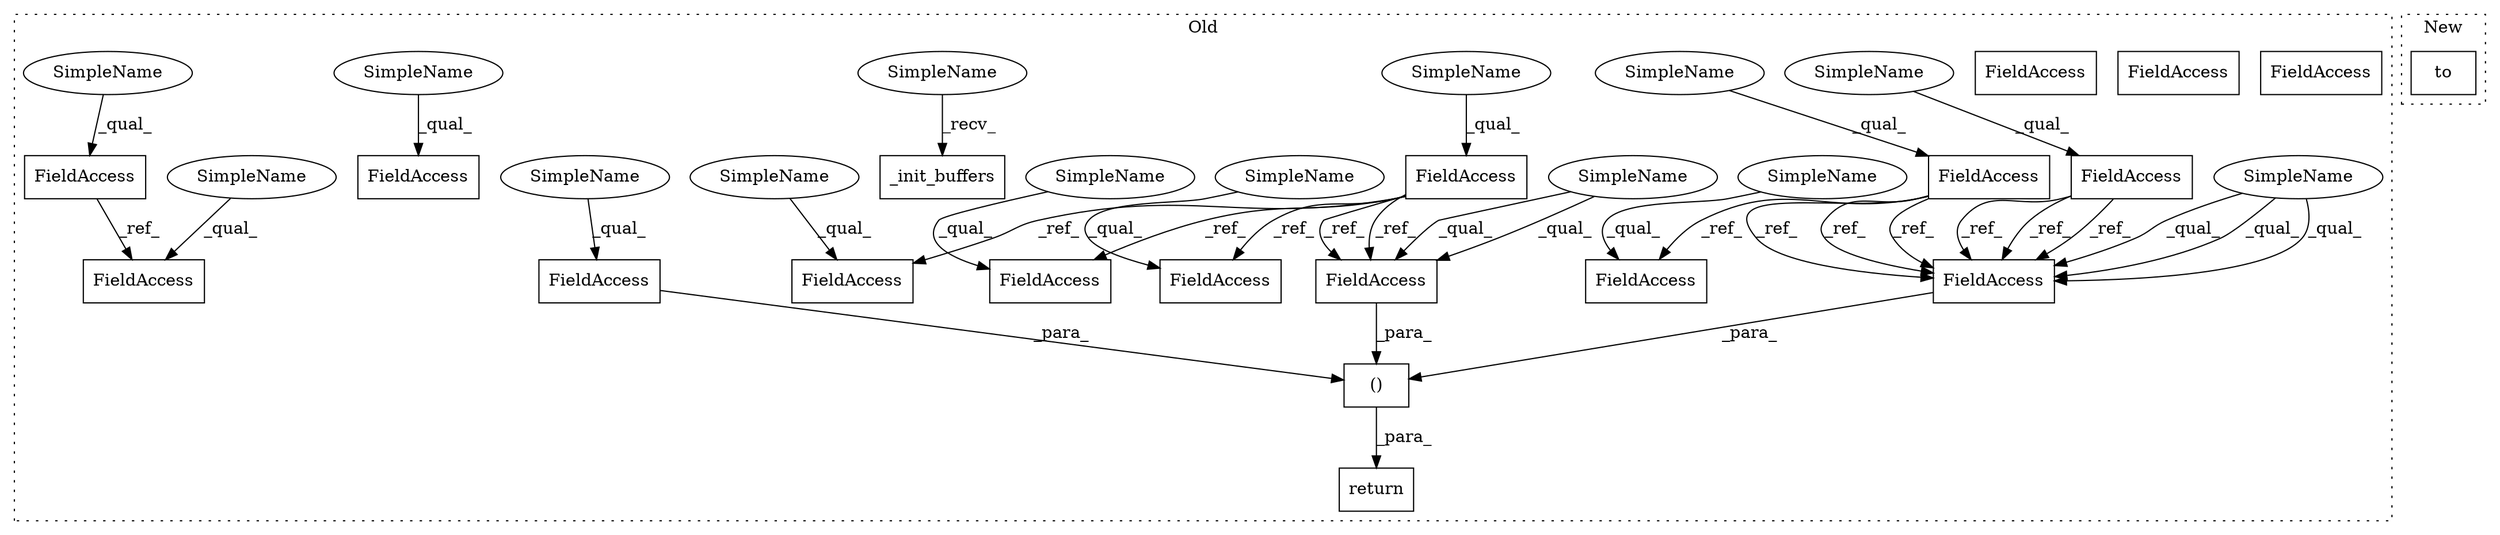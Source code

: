 digraph G {
subgraph cluster0 {
1 [label="_init_buffers" a="32" s="7450,7470" l="14,1" shape="box"];
3 [label="FieldAccess" a="22" s="8270" l="16" shape="box"];
4 [label="FieldAccess" a="22" s="8463" l="15" shape="box"];
5 [label="()" a="106" s="9148" l="71" shape="box"];
6 [label="FieldAccess" a="22" s="8925" l="14" shape="box"];
7 [label="FieldAccess" a="22" s="9148" l="15" shape="box"];
8 [label="FieldAccess" a="22" s="9205" l="14" shape="box"];
9 [label="FieldAccess" a="22" s="8343" l="16" shape="box"];
10 [label="FieldAccess" a="22" s="8806" l="14" shape="box"];
11 [label="FieldAccess" a="22" s="8500" l="16" shape="box"];
12 [label="FieldAccess" a="22" s="9176" l="16" shape="box"];
13 [label="FieldAccess" a="22" s="8821" l="16" shape="box"];
14 [label="FieldAccess" a="22" s="9108" l="14" shape="box"];
15 [label="return" a="41" s="9136" l="12" shape="box"];
16 [label="FieldAccess" a="22" s="8553" l="15" shape="box"];
17 [label="FieldAccess" a="22" s="8729" l="16" shape="box"];
18 [label="FieldAccess" a="22" s="9205" l="14" shape="box"];
19 [label="FieldAccess" a="22" s="9176" l="16" shape="box"];
20 [label="FieldAccess" a="22" s="9205" l="14" shape="box"];
21 [label="SimpleName" a="42" s="8925" l="4" shape="ellipse"];
22 [label="SimpleName" a="42" s="9205" l="4" shape="ellipse"];
23 [label="SimpleName" a="42" s="8821" l="4" shape="ellipse"];
24 [label="SimpleName" a="42" s="9176" l="4" shape="ellipse"];
25 [label="SimpleName" a="42" s="8806" l="4" shape="ellipse"];
26 [label="SimpleName" a="42" s="9148" l="4" shape="ellipse"];
27 [label="SimpleName" a="42" s="8729" l="4" shape="ellipse"];
28 [label="SimpleName" a="42" s="8463" l="4" shape="ellipse"];
29 [label="SimpleName" a="42" s="7445" l="4" shape="ellipse"];
30 [label="SimpleName" a="42" s="8270" l="4" shape="ellipse"];
31 [label="SimpleName" a="42" s="8553" l="4" shape="ellipse"];
32 [label="SimpleName" a="42" s="8343" l="4" shape="ellipse"];
33 [label="SimpleName" a="42" s="9108" l="4" shape="ellipse"];
34 [label="SimpleName" a="42" s="8500" l="4" shape="ellipse"];
label = "Old";
style="dotted";
}
subgraph cluster1 {
2 [label="to" a="32" s="7372,7380" l="3,1" shape="box"];
label = "New";
style="dotted";
}
3 -> 19 [label="_ref_"];
3 -> 13 [label="_ref_"];
3 -> 17 [label="_ref_"];
3 -> 11 [label="_ref_"];
3 -> 19 [label="_ref_"];
4 -> 16 [label="_ref_"];
5 -> 15 [label="_para_"];
6 -> 20 [label="_ref_"];
6 -> 20 [label="_ref_"];
6 -> 14 [label="_ref_"];
6 -> 20 [label="_ref_"];
7 -> 5 [label="_para_"];
10 -> 20 [label="_ref_"];
10 -> 20 [label="_ref_"];
10 -> 20 [label="_ref_"];
19 -> 5 [label="_para_"];
20 -> 5 [label="_para_"];
21 -> 6 [label="_qual_"];
22 -> 20 [label="_qual_"];
22 -> 20 [label="_qual_"];
22 -> 20 [label="_qual_"];
23 -> 13 [label="_qual_"];
24 -> 19 [label="_qual_"];
24 -> 19 [label="_qual_"];
25 -> 10 [label="_qual_"];
26 -> 7 [label="_qual_"];
27 -> 17 [label="_qual_"];
28 -> 4 [label="_qual_"];
29 -> 1 [label="_recv_"];
30 -> 3 [label="_qual_"];
31 -> 16 [label="_qual_"];
32 -> 9 [label="_qual_"];
33 -> 14 [label="_qual_"];
34 -> 11 [label="_qual_"];
}